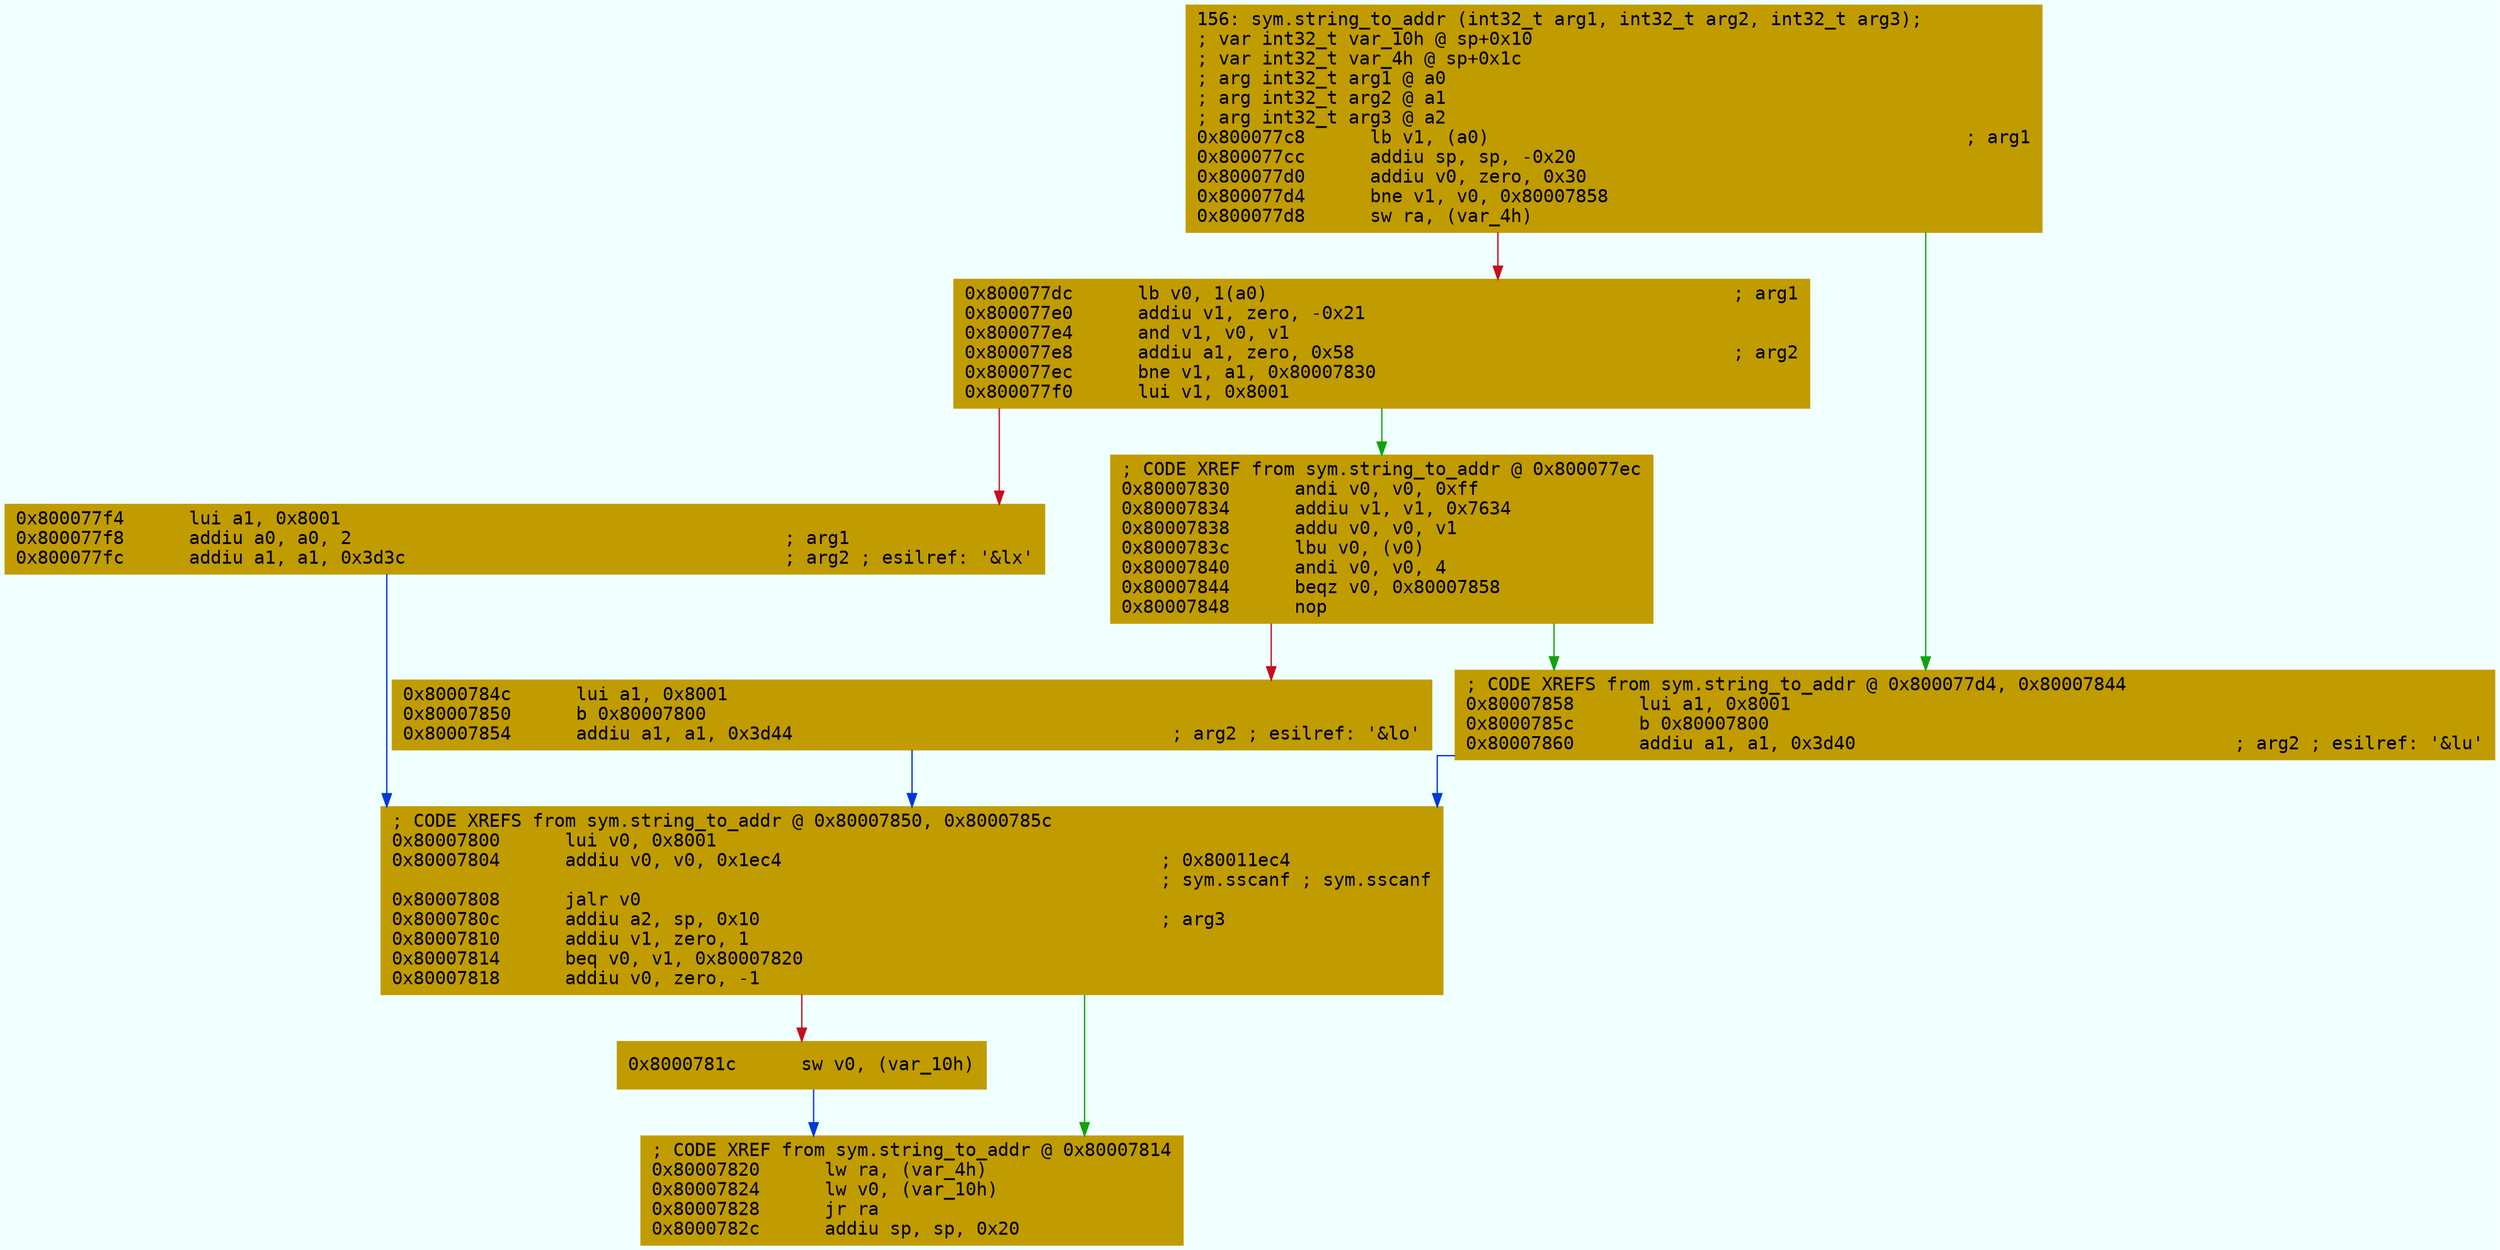 digraph code {
	graph [bgcolor=azure fontsize=8 fontname="Courier" splines="ortho"];
	node [fillcolor=gray style=filled shape=box];
	edge [arrowhead="normal"];
	"0x800077c8" [URL="sym.string_to_addr/0x800077c8", fillcolor="#c19c00",color="#c19c00", fontname="Courier",label="156: sym.string_to_addr (int32_t arg1, int32_t arg2, int32_t arg3);\l; var int32_t var_10h @ sp+0x10\l; var int32_t var_4h @ sp+0x1c\l; arg int32_t arg1 @ a0\l; arg int32_t arg2 @ a1\l; arg int32_t arg3 @ a2\l0x800077c8      lb v1, (a0)                                            ; arg1\l0x800077cc      addiu sp, sp, -0x20\l0x800077d0      addiu v0, zero, 0x30\l0x800077d4      bne v1, v0, 0x80007858\l0x800077d8      sw ra, (var_4h)\l"]
	"0x800077dc" [URL="sym.string_to_addr/0x800077dc", fillcolor="#c19c00",color="#c19c00", fontname="Courier",label="0x800077dc      lb v0, 1(a0)                                           ; arg1\l0x800077e0      addiu v1, zero, -0x21\l0x800077e4      and v1, v0, v1\l0x800077e8      addiu a1, zero, 0x58                                   ; arg2\l0x800077ec      bne v1, a1, 0x80007830\l0x800077f0      lui v1, 0x8001\l"]
	"0x800077f4" [URL="sym.string_to_addr/0x800077f4", fillcolor="#c19c00",color="#c19c00", fontname="Courier",label="0x800077f4      lui a1, 0x8001\l0x800077f8      addiu a0, a0, 2                                        ; arg1\l0x800077fc      addiu a1, a1, 0x3d3c                                   ; arg2 ; esilref: '&lx'\l"]
	"0x80007800" [URL="sym.string_to_addr/0x80007800", fillcolor="#c19c00",color="#c19c00", fontname="Courier",label="; CODE XREFS from sym.string_to_addr @ 0x80007850, 0x8000785c\l0x80007800      lui v0, 0x8001\l0x80007804      addiu v0, v0, 0x1ec4                                   ; 0x80011ec4\l                                                                       ; sym.sscanf ; sym.sscanf\l0x80007808      jalr v0\l0x8000780c      addiu a2, sp, 0x10                                     ; arg3\l0x80007810      addiu v1, zero, 1\l0x80007814      beq v0, v1, 0x80007820\l0x80007818      addiu v0, zero, -1\l"]
	"0x8000781c" [URL="sym.string_to_addr/0x8000781c", fillcolor="#c19c00",color="#c19c00", fontname="Courier",label="0x8000781c      sw v0, (var_10h)\l"]
	"0x80007820" [URL="sym.string_to_addr/0x80007820", fillcolor="#c19c00",color="#c19c00", fontname="Courier",label="; CODE XREF from sym.string_to_addr @ 0x80007814\l0x80007820      lw ra, (var_4h)\l0x80007824      lw v0, (var_10h)\l0x80007828      jr ra\l0x8000782c      addiu sp, sp, 0x20\l"]
	"0x80007830" [URL="sym.string_to_addr/0x80007830", fillcolor="#c19c00",color="#c19c00", fontname="Courier",label="; CODE XREF from sym.string_to_addr @ 0x800077ec\l0x80007830      andi v0, v0, 0xff\l0x80007834      addiu v1, v1, 0x7634\l0x80007838      addu v0, v0, v1\l0x8000783c      lbu v0, (v0)\l0x80007840      andi v0, v0, 4\l0x80007844      beqz v0, 0x80007858\l0x80007848      nop\l"]
	"0x8000784c" [URL="sym.string_to_addr/0x8000784c", fillcolor="#c19c00",color="#c19c00", fontname="Courier",label="0x8000784c      lui a1, 0x8001\l0x80007850      b 0x80007800\l0x80007854      addiu a1, a1, 0x3d44                                   ; arg2 ; esilref: '&lo'\l"]
	"0x80007858" [URL="sym.string_to_addr/0x80007858", fillcolor="#c19c00",color="#c19c00", fontname="Courier",label="; CODE XREFS from sym.string_to_addr @ 0x800077d4, 0x80007844\l0x80007858      lui a1, 0x8001\l0x8000785c      b 0x80007800\l0x80007860      addiu a1, a1, 0x3d40                                   ; arg2 ; esilref: '&lu'\l"]
        "0x800077c8" -> "0x80007858" [color="#13a10e"];
        "0x800077c8" -> "0x800077dc" [color="#c50f1f"];
        "0x800077dc" -> "0x80007830" [color="#13a10e"];
        "0x800077dc" -> "0x800077f4" [color="#c50f1f"];
        "0x800077f4" -> "0x80007800" [color="#0037da"];
        "0x80007800" -> "0x80007820" [color="#13a10e"];
        "0x80007800" -> "0x8000781c" [color="#c50f1f"];
        "0x8000781c" -> "0x80007820" [color="#0037da"];
        "0x80007830" -> "0x80007858" [color="#13a10e"];
        "0x80007830" -> "0x8000784c" [color="#c50f1f"];
        "0x8000784c" -> "0x80007800" [color="#0037da"];
        "0x80007858" -> "0x80007800" [color="#0037da"];
}
